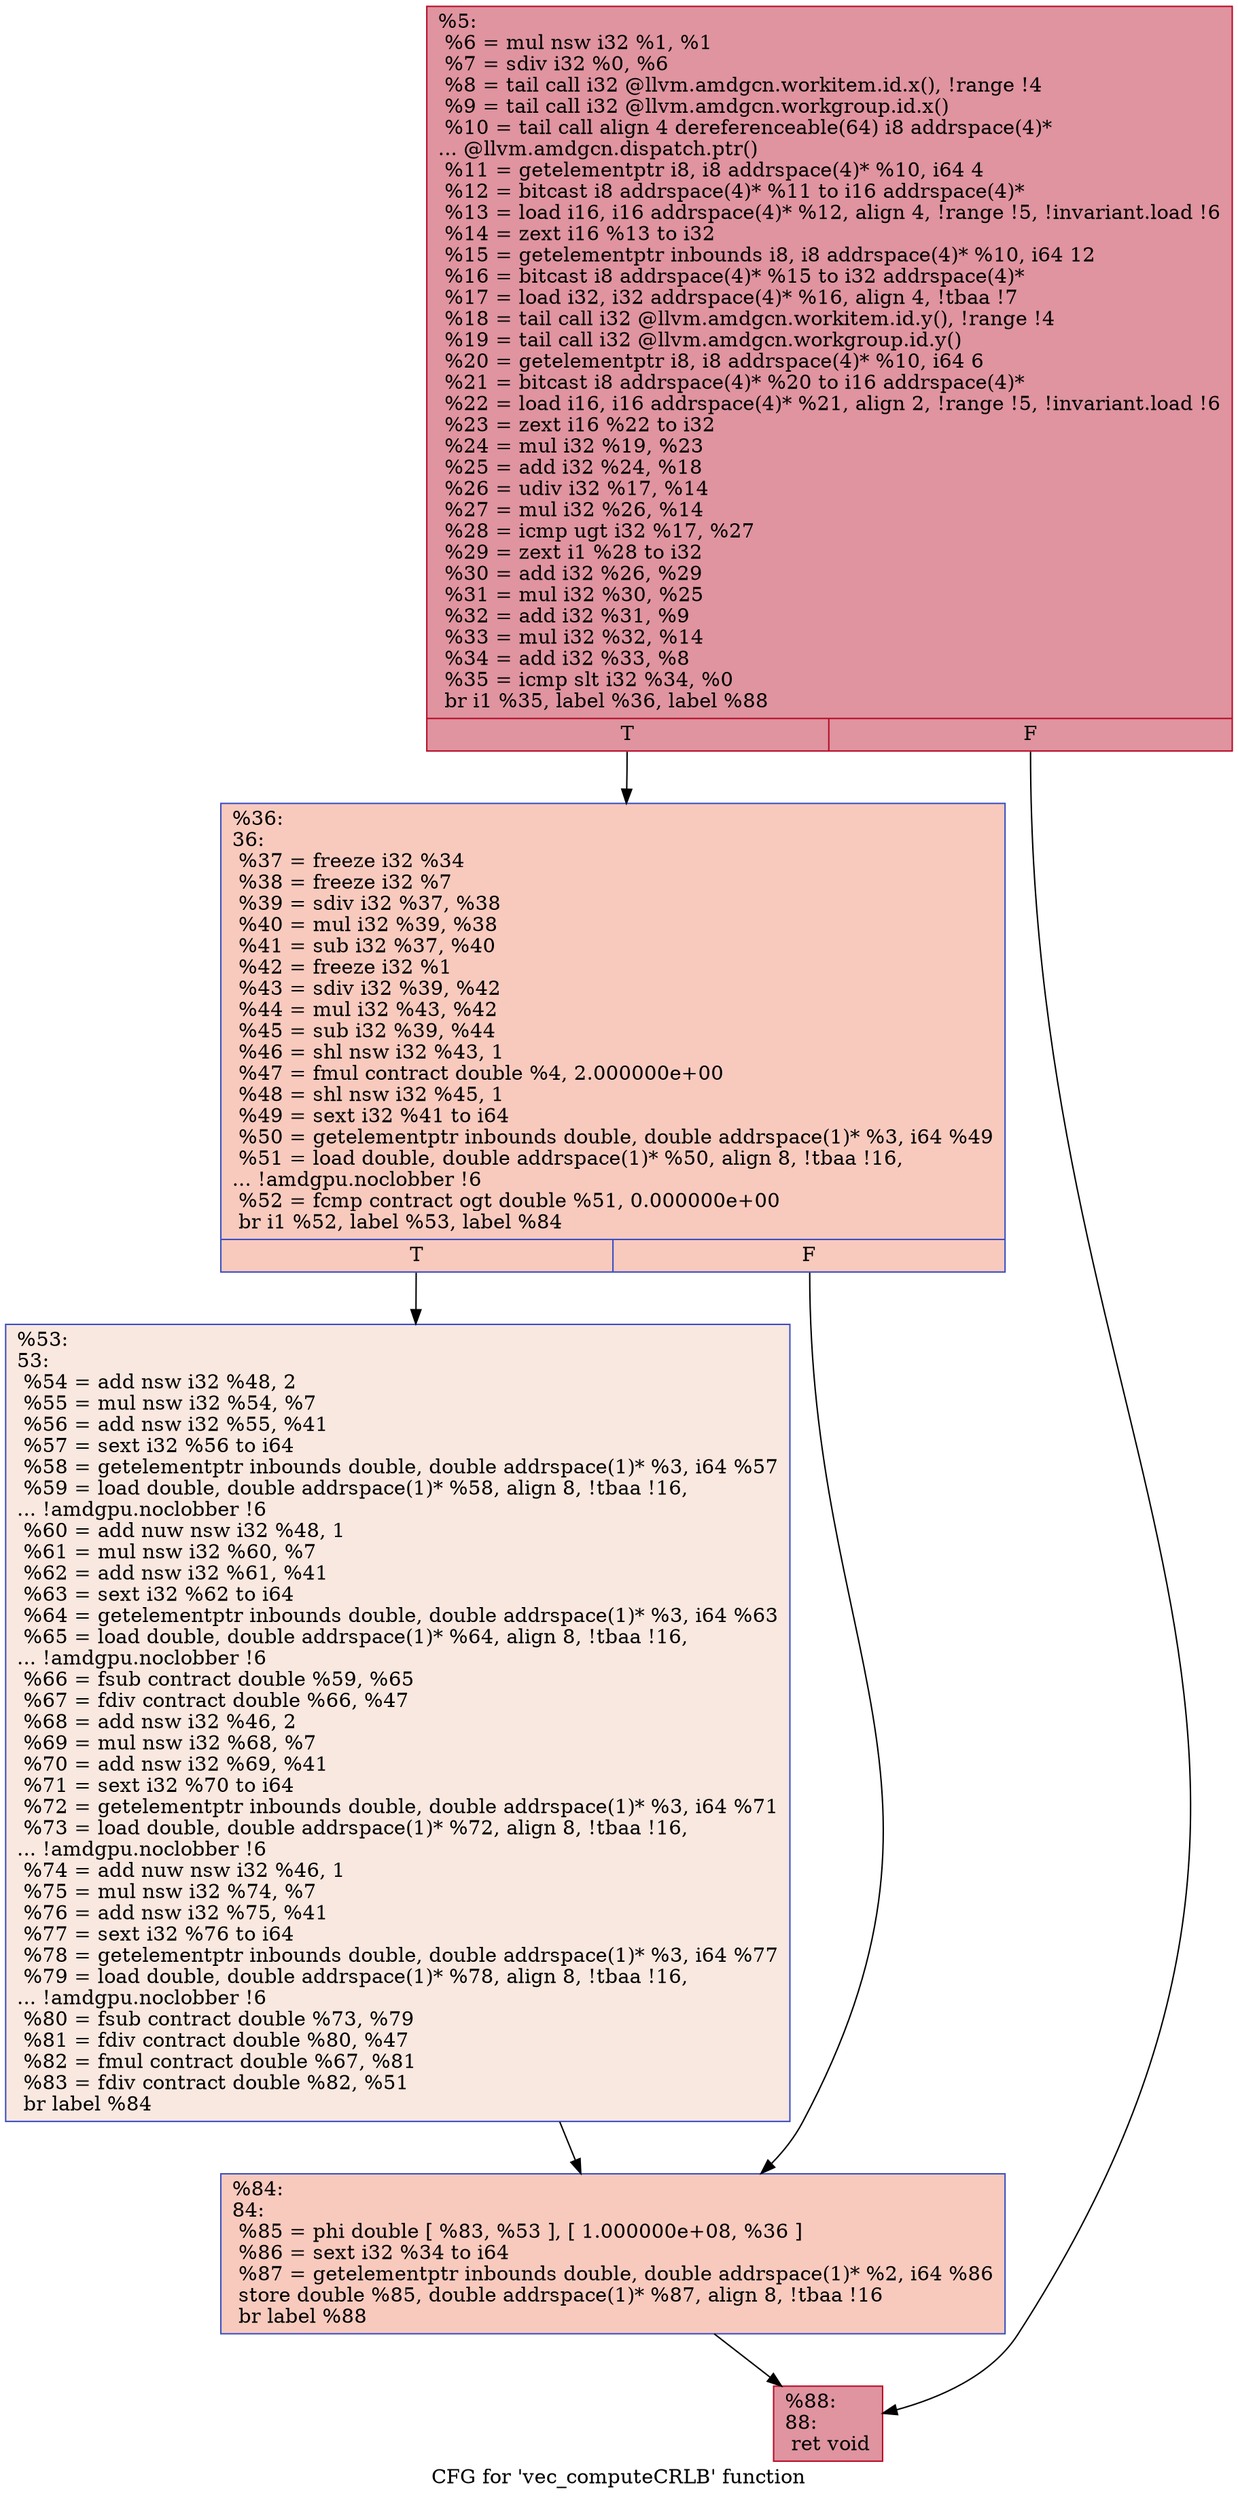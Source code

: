 digraph "CFG for 'vec_computeCRLB' function" {
	label="CFG for 'vec_computeCRLB' function";

	Node0x50d9e20 [shape=record,color="#b70d28ff", style=filled, fillcolor="#b70d2870",label="{%5:\l  %6 = mul nsw i32 %1, %1\l  %7 = sdiv i32 %0, %6\l  %8 = tail call i32 @llvm.amdgcn.workitem.id.x(), !range !4\l  %9 = tail call i32 @llvm.amdgcn.workgroup.id.x()\l  %10 = tail call align 4 dereferenceable(64) i8 addrspace(4)*\l... @llvm.amdgcn.dispatch.ptr()\l  %11 = getelementptr i8, i8 addrspace(4)* %10, i64 4\l  %12 = bitcast i8 addrspace(4)* %11 to i16 addrspace(4)*\l  %13 = load i16, i16 addrspace(4)* %12, align 4, !range !5, !invariant.load !6\l  %14 = zext i16 %13 to i32\l  %15 = getelementptr inbounds i8, i8 addrspace(4)* %10, i64 12\l  %16 = bitcast i8 addrspace(4)* %15 to i32 addrspace(4)*\l  %17 = load i32, i32 addrspace(4)* %16, align 4, !tbaa !7\l  %18 = tail call i32 @llvm.amdgcn.workitem.id.y(), !range !4\l  %19 = tail call i32 @llvm.amdgcn.workgroup.id.y()\l  %20 = getelementptr i8, i8 addrspace(4)* %10, i64 6\l  %21 = bitcast i8 addrspace(4)* %20 to i16 addrspace(4)*\l  %22 = load i16, i16 addrspace(4)* %21, align 2, !range !5, !invariant.load !6\l  %23 = zext i16 %22 to i32\l  %24 = mul i32 %19, %23\l  %25 = add i32 %24, %18\l  %26 = udiv i32 %17, %14\l  %27 = mul i32 %26, %14\l  %28 = icmp ugt i32 %17, %27\l  %29 = zext i1 %28 to i32\l  %30 = add i32 %26, %29\l  %31 = mul i32 %30, %25\l  %32 = add i32 %31, %9\l  %33 = mul i32 %32, %14\l  %34 = add i32 %33, %8\l  %35 = icmp slt i32 %34, %0\l  br i1 %35, label %36, label %88\l|{<s0>T|<s1>F}}"];
	Node0x50d9e20:s0 -> Node0x50dbe20;
	Node0x50d9e20:s1 -> Node0x50de120;
	Node0x50dbe20 [shape=record,color="#3d50c3ff", style=filled, fillcolor="#ef886b70",label="{%36:\l36:                                               \l  %37 = freeze i32 %34\l  %38 = freeze i32 %7\l  %39 = sdiv i32 %37, %38\l  %40 = mul i32 %39, %38\l  %41 = sub i32 %37, %40\l  %42 = freeze i32 %1\l  %43 = sdiv i32 %39, %42\l  %44 = mul i32 %43, %42\l  %45 = sub i32 %39, %44\l  %46 = shl nsw i32 %43, 1\l  %47 = fmul contract double %4, 2.000000e+00\l  %48 = shl nsw i32 %45, 1\l  %49 = sext i32 %41 to i64\l  %50 = getelementptr inbounds double, double addrspace(1)* %3, i64 %49\l  %51 = load double, double addrspace(1)* %50, align 8, !tbaa !16,\l... !amdgpu.noclobber !6\l  %52 = fcmp contract ogt double %51, 0.000000e+00\l  br i1 %52, label %53, label %84\l|{<s0>T|<s1>F}}"];
	Node0x50dbe20:s0 -> Node0x50df6e0;
	Node0x50dbe20:s1 -> Node0x50df770;
	Node0x50df6e0 [shape=record,color="#3d50c3ff", style=filled, fillcolor="#f1ccb870",label="{%53:\l53:                                               \l  %54 = add nsw i32 %48, 2\l  %55 = mul nsw i32 %54, %7\l  %56 = add nsw i32 %55, %41\l  %57 = sext i32 %56 to i64\l  %58 = getelementptr inbounds double, double addrspace(1)* %3, i64 %57\l  %59 = load double, double addrspace(1)* %58, align 8, !tbaa !16,\l... !amdgpu.noclobber !6\l  %60 = add nuw nsw i32 %48, 1\l  %61 = mul nsw i32 %60, %7\l  %62 = add nsw i32 %61, %41\l  %63 = sext i32 %62 to i64\l  %64 = getelementptr inbounds double, double addrspace(1)* %3, i64 %63\l  %65 = load double, double addrspace(1)* %64, align 8, !tbaa !16,\l... !amdgpu.noclobber !6\l  %66 = fsub contract double %59, %65\l  %67 = fdiv contract double %66, %47\l  %68 = add nsw i32 %46, 2\l  %69 = mul nsw i32 %68, %7\l  %70 = add nsw i32 %69, %41\l  %71 = sext i32 %70 to i64\l  %72 = getelementptr inbounds double, double addrspace(1)* %3, i64 %71\l  %73 = load double, double addrspace(1)* %72, align 8, !tbaa !16,\l... !amdgpu.noclobber !6\l  %74 = add nuw nsw i32 %46, 1\l  %75 = mul nsw i32 %74, %7\l  %76 = add nsw i32 %75, %41\l  %77 = sext i32 %76 to i64\l  %78 = getelementptr inbounds double, double addrspace(1)* %3, i64 %77\l  %79 = load double, double addrspace(1)* %78, align 8, !tbaa !16,\l... !amdgpu.noclobber !6\l  %80 = fsub contract double %73, %79\l  %81 = fdiv contract double %80, %47\l  %82 = fmul contract double %67, %81\l  %83 = fdiv contract double %82, %51\l  br label %84\l}"];
	Node0x50df6e0 -> Node0x50df770;
	Node0x50df770 [shape=record,color="#3d50c3ff", style=filled, fillcolor="#ef886b70",label="{%84:\l84:                                               \l  %85 = phi double [ %83, %53 ], [ 1.000000e+08, %36 ]\l  %86 = sext i32 %34 to i64\l  %87 = getelementptr inbounds double, double addrspace(1)* %2, i64 %86\l  store double %85, double addrspace(1)* %87, align 8, !tbaa !16\l  br label %88\l}"];
	Node0x50df770 -> Node0x50de120;
	Node0x50de120 [shape=record,color="#b70d28ff", style=filled, fillcolor="#b70d2870",label="{%88:\l88:                                               \l  ret void\l}"];
}
